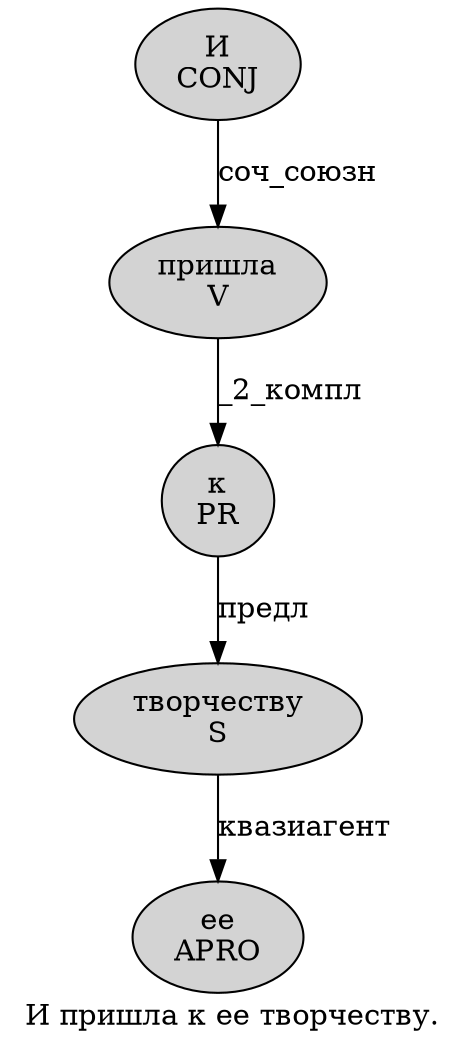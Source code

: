 digraph SENTENCE_634 {
	graph [label="И пришла к ее творчеству."]
	node [style=filled]
		0 [label="И
CONJ" color="" fillcolor=lightgray penwidth=1 shape=ellipse]
		1 [label="пришла
V" color="" fillcolor=lightgray penwidth=1 shape=ellipse]
		2 [label="к
PR" color="" fillcolor=lightgray penwidth=1 shape=ellipse]
		3 [label="ее
APRO" color="" fillcolor=lightgray penwidth=1 shape=ellipse]
		4 [label="творчеству
S" color="" fillcolor=lightgray penwidth=1 shape=ellipse]
			0 -> 1 [label="соч_союзн"]
			1 -> 2 [label="_2_компл"]
			2 -> 4 [label="предл"]
			4 -> 3 [label="квазиагент"]
}